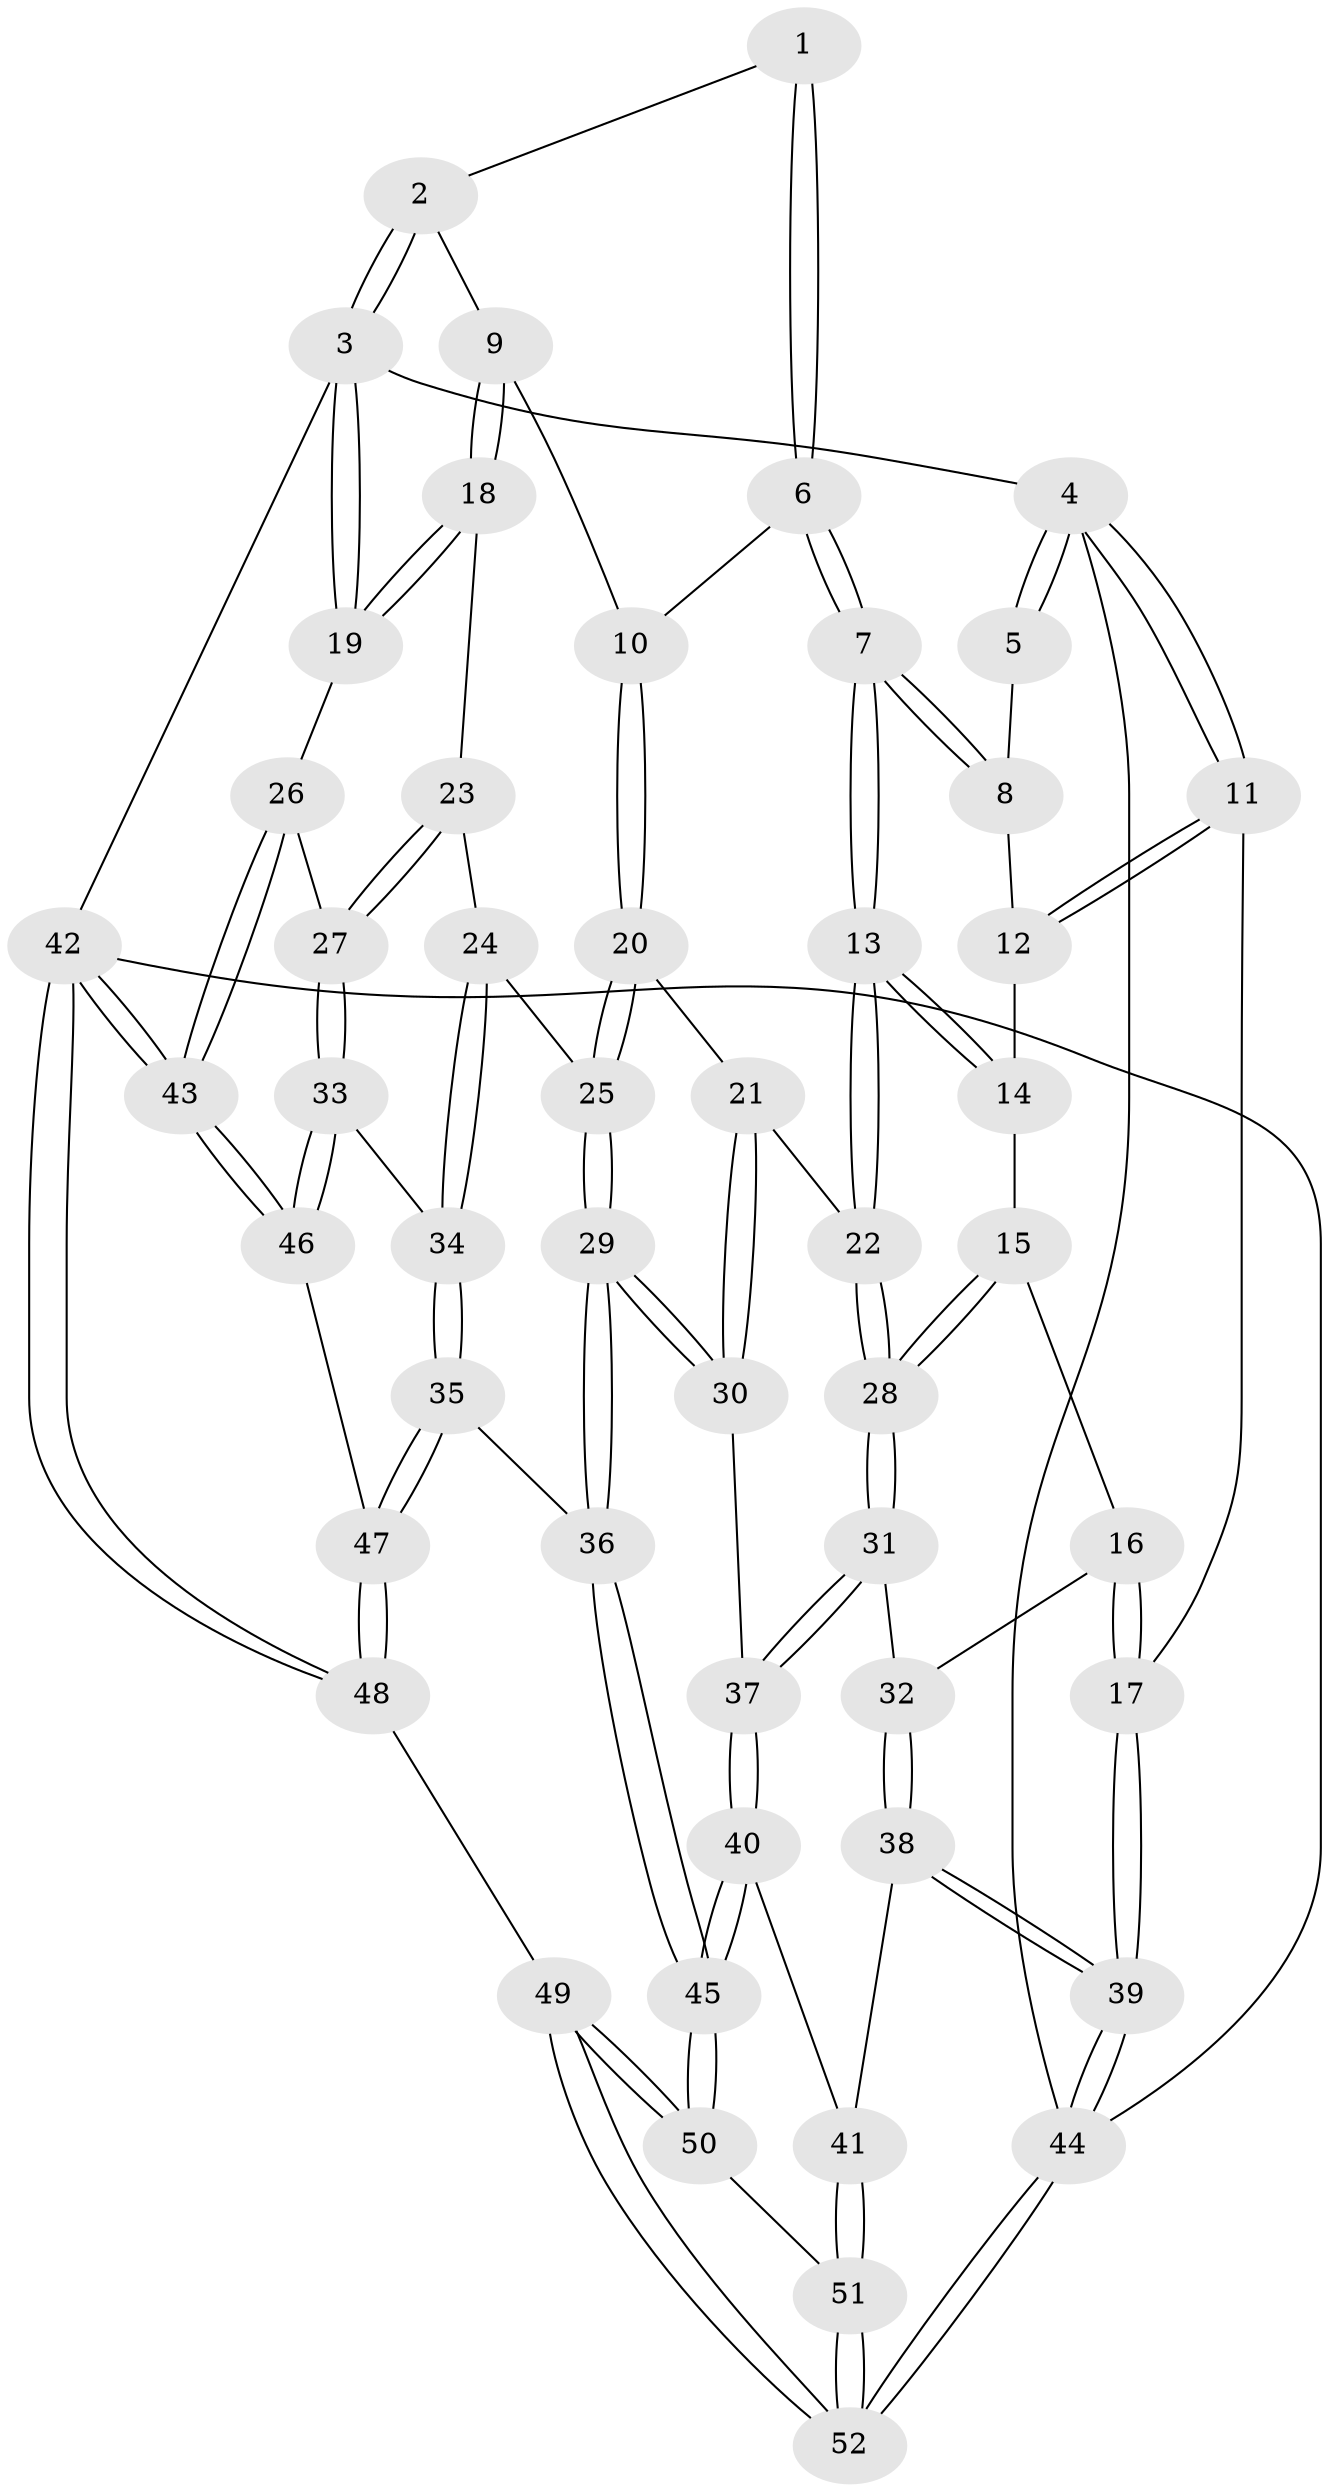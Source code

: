 // Generated by graph-tools (version 1.1) at 2025/01/03/09/25 05:01:45]
// undirected, 52 vertices, 127 edges
graph export_dot {
graph [start="1"]
  node [color=gray90,style=filled];
  1 [pos="+0.3868537720556247+0"];
  2 [pos="+0.5857797040456741+0"];
  3 [pos="+1+0"];
  4 [pos="+0+0"];
  5 [pos="+0.29800353777636424+0"];
  6 [pos="+0.4166251331446019+0.12345664689236757"];
  7 [pos="+0.33428574202664435+0.2070403956950666"];
  8 [pos="+0.047066431760449126+0.17747201558811213"];
  9 [pos="+0.7965640882675279+0.1700648168773727"];
  10 [pos="+0.4638080327279952+0.16157594448449888"];
  11 [pos="+0+0.18319132060718168"];
  12 [pos="+0.04084738104671775+0.18042054665101626"];
  13 [pos="+0.2715605262284508+0.3391171845032715"];
  14 [pos="+0.07916267298676023+0.24123422511442302"];
  15 [pos="+0.11151443773053081+0.3826275987562733"];
  16 [pos="+0.06320932838296504+0.4028811426107678"];
  17 [pos="+0+0.36152797465298037"];
  18 [pos="+0.8573608374235795+0.20024213394428333"];
  19 [pos="+1+0.12684517835912185"];
  20 [pos="+0.5502961361980618+0.34443746103083905"];
  21 [pos="+0.3853296747002476+0.433036264514295"];
  22 [pos="+0.2624913443199868+0.3698656345036033"];
  23 [pos="+0.7807212169441021+0.3162326704605226"];
  24 [pos="+0.5960389952402176+0.37999619327587986"];
  25 [pos="+0.578450854672171+0.3786168264721349"];
  26 [pos="+1+0.40915492171966994"];
  27 [pos="+0.8250034543545194+0.5783941365016045"];
  28 [pos="+0.25014676844930445+0.3842105981181949"];
  29 [pos="+0.5014100575622819+0.5937360574727801"];
  30 [pos="+0.4761714071878799+0.5841150039004858"];
  31 [pos="+0.24420782947442482+0.46079068023872016"];
  32 [pos="+0.08910260204025028+0.5279648333169734"];
  33 [pos="+0.8074695567934137+0.6030904710184289"];
  34 [pos="+0.8068758681045577+0.6032350697108552"];
  35 [pos="+0.6008817930197163+0.7214487378500951"];
  36 [pos="+0.5744947082543149+0.7156547658915065"];
  37 [pos="+0.27253846711065316+0.5829970836637811"];
  38 [pos="+0.014754448108085221+0.7229858346025211"];
  39 [pos="+0+0.7304379409117002"];
  40 [pos="+0.18644418179153532+0.7105173836375578"];
  41 [pos="+0.0857205621721597+0.7415809667939368"];
  42 [pos="+1+1"];
  43 [pos="+1+0.8470400663449039"];
  44 [pos="+0+1"];
  45 [pos="+0.41790157313152926+0.8304984956184853"];
  46 [pos="+0.9562892736807549+0.77467735880731"];
  47 [pos="+0.7427927709086819+0.9869878296760133"];
  48 [pos="+0.7505246413570724+1"];
  49 [pos="+0.43755359574689656+1"];
  50 [pos="+0.3922258616958134+0.9478780352676252"];
  51 [pos="+0.1543633095833584+0.9188276193511399"];
  52 [pos="+0.07460074105372255+1"];
  1 -- 2;
  1 -- 6;
  1 -- 6;
  2 -- 3;
  2 -- 3;
  2 -- 9;
  3 -- 4;
  3 -- 19;
  3 -- 19;
  3 -- 42;
  4 -- 5;
  4 -- 5;
  4 -- 11;
  4 -- 11;
  4 -- 44;
  5 -- 8;
  6 -- 7;
  6 -- 7;
  6 -- 10;
  7 -- 8;
  7 -- 8;
  7 -- 13;
  7 -- 13;
  8 -- 12;
  9 -- 10;
  9 -- 18;
  9 -- 18;
  10 -- 20;
  10 -- 20;
  11 -- 12;
  11 -- 12;
  11 -- 17;
  12 -- 14;
  13 -- 14;
  13 -- 14;
  13 -- 22;
  13 -- 22;
  14 -- 15;
  15 -- 16;
  15 -- 28;
  15 -- 28;
  16 -- 17;
  16 -- 17;
  16 -- 32;
  17 -- 39;
  17 -- 39;
  18 -- 19;
  18 -- 19;
  18 -- 23;
  19 -- 26;
  20 -- 21;
  20 -- 25;
  20 -- 25;
  21 -- 22;
  21 -- 30;
  21 -- 30;
  22 -- 28;
  22 -- 28;
  23 -- 24;
  23 -- 27;
  23 -- 27;
  24 -- 25;
  24 -- 34;
  24 -- 34;
  25 -- 29;
  25 -- 29;
  26 -- 27;
  26 -- 43;
  26 -- 43;
  27 -- 33;
  27 -- 33;
  28 -- 31;
  28 -- 31;
  29 -- 30;
  29 -- 30;
  29 -- 36;
  29 -- 36;
  30 -- 37;
  31 -- 32;
  31 -- 37;
  31 -- 37;
  32 -- 38;
  32 -- 38;
  33 -- 34;
  33 -- 46;
  33 -- 46;
  34 -- 35;
  34 -- 35;
  35 -- 36;
  35 -- 47;
  35 -- 47;
  36 -- 45;
  36 -- 45;
  37 -- 40;
  37 -- 40;
  38 -- 39;
  38 -- 39;
  38 -- 41;
  39 -- 44;
  39 -- 44;
  40 -- 41;
  40 -- 45;
  40 -- 45;
  41 -- 51;
  41 -- 51;
  42 -- 43;
  42 -- 43;
  42 -- 48;
  42 -- 48;
  42 -- 44;
  43 -- 46;
  43 -- 46;
  44 -- 52;
  44 -- 52;
  45 -- 50;
  45 -- 50;
  46 -- 47;
  47 -- 48;
  47 -- 48;
  48 -- 49;
  49 -- 50;
  49 -- 50;
  49 -- 52;
  49 -- 52;
  50 -- 51;
  51 -- 52;
  51 -- 52;
}
